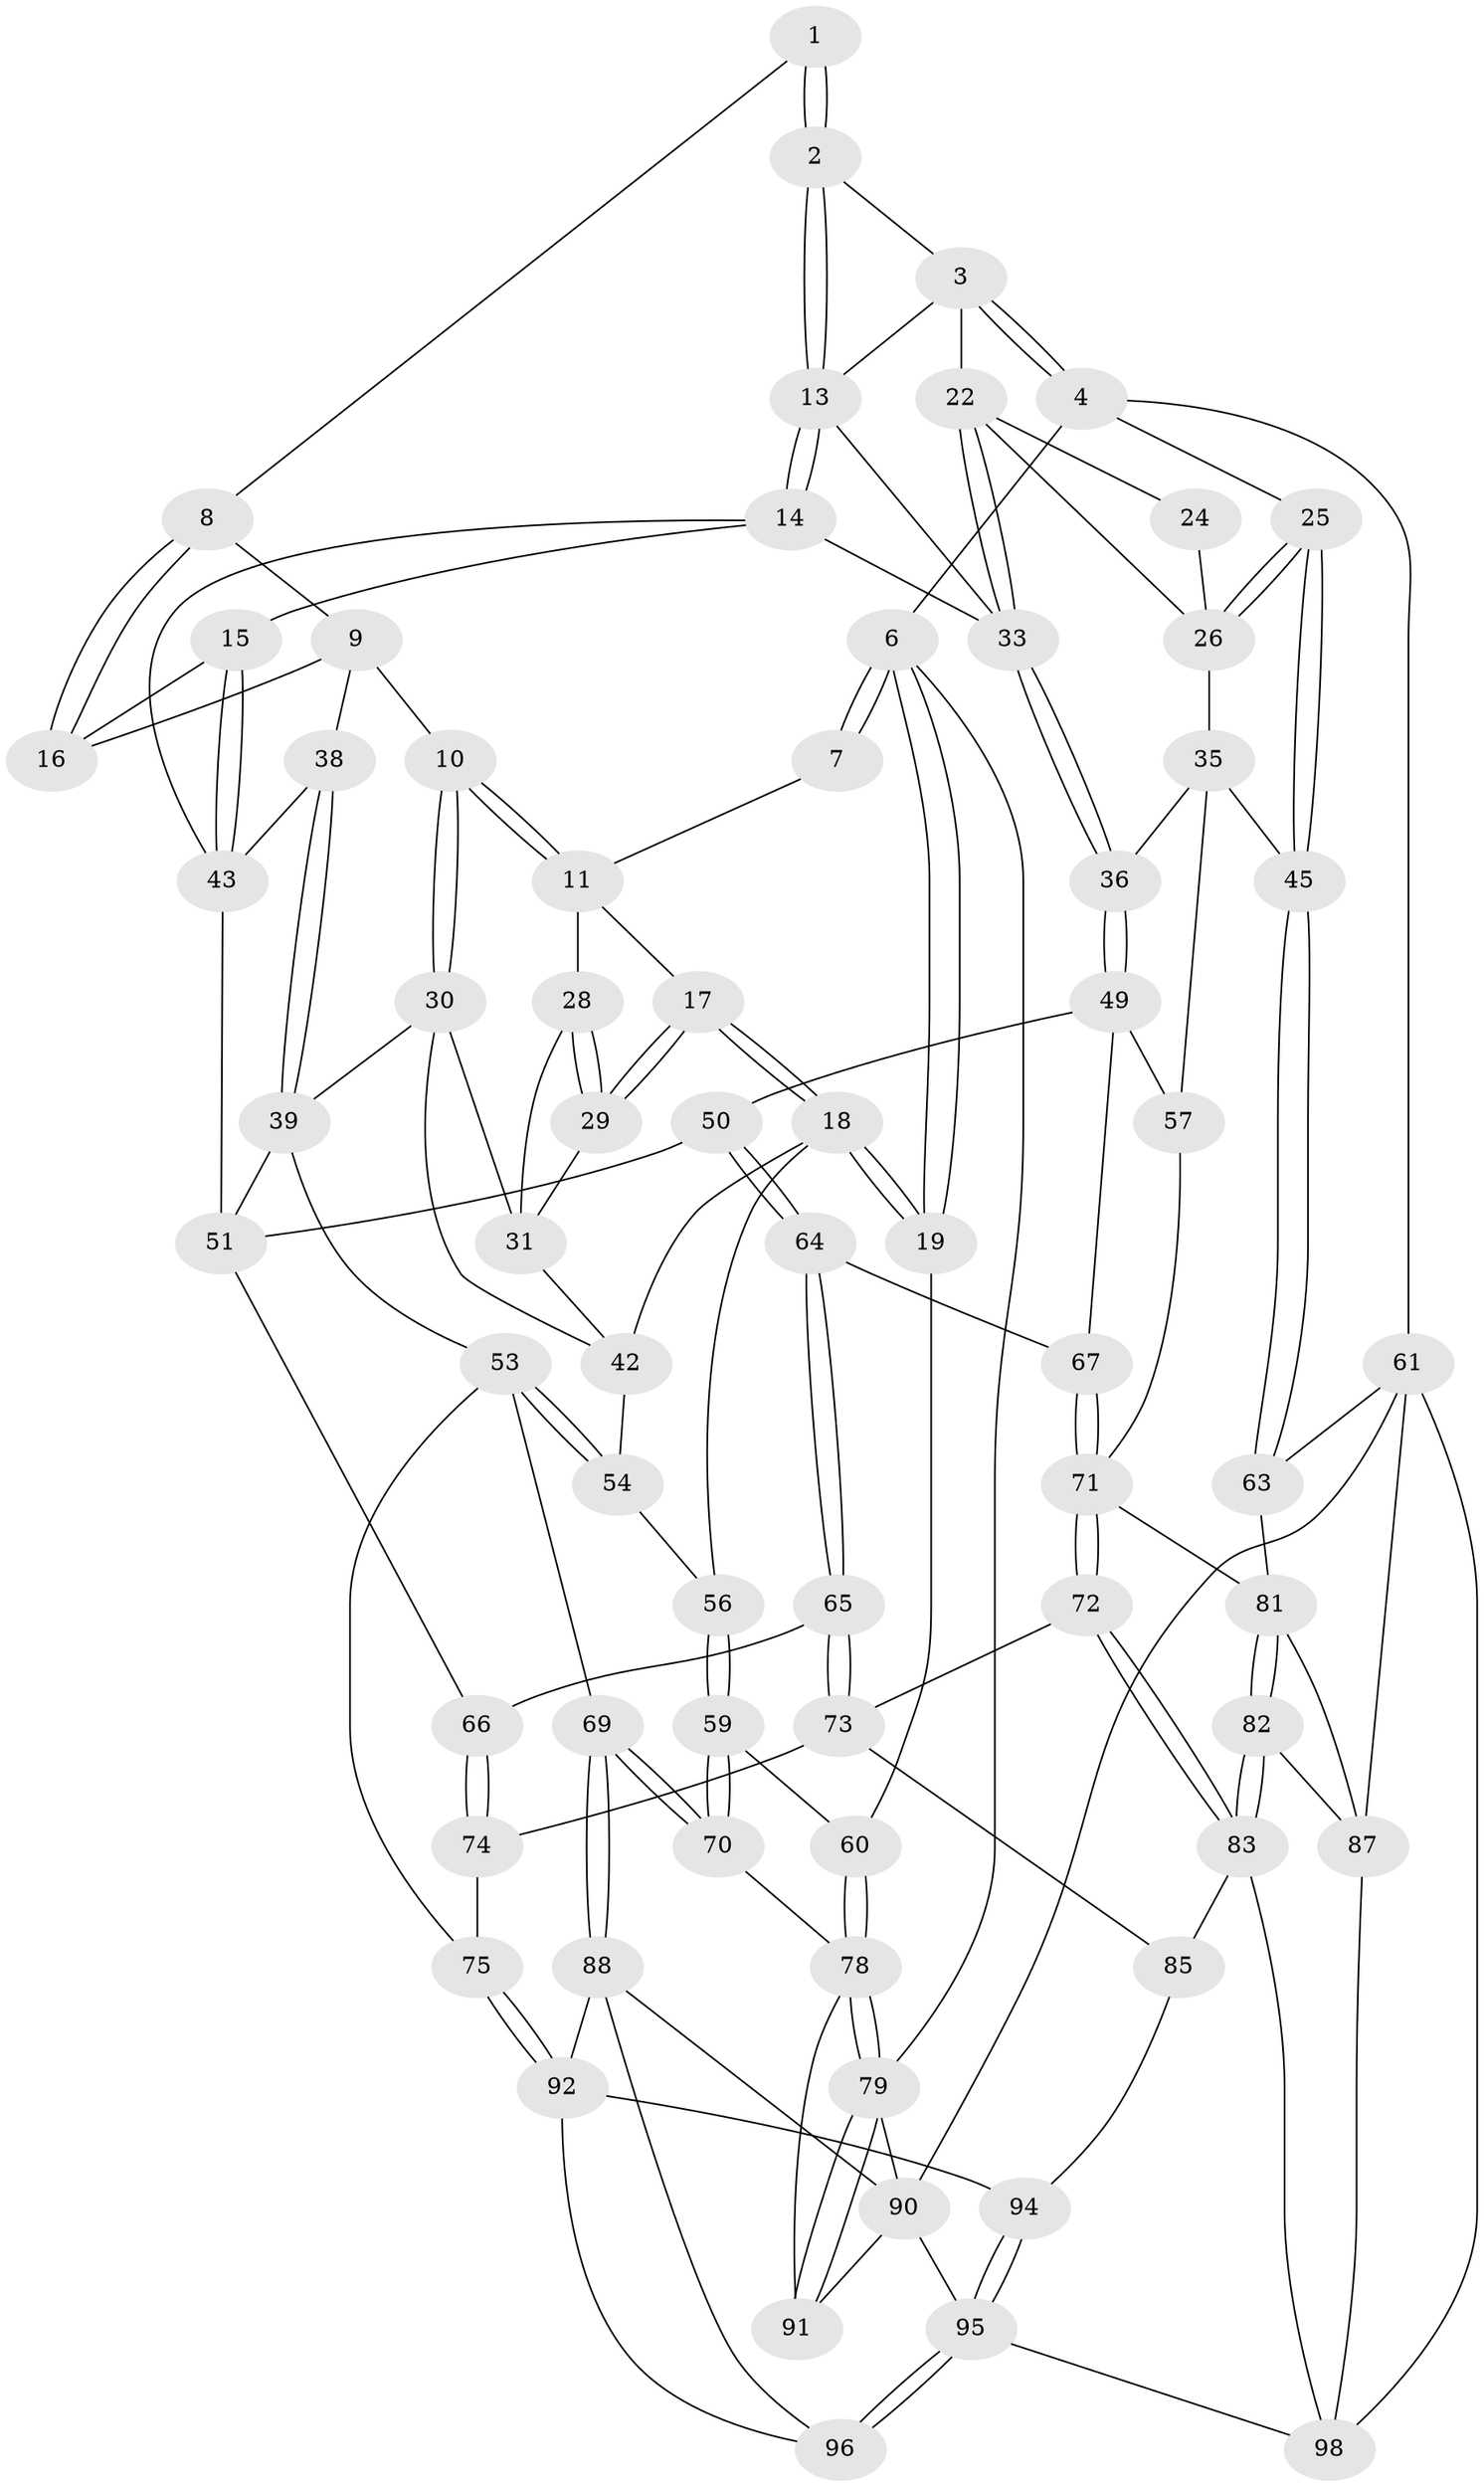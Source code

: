// Generated by graph-tools (version 1.1) at 2025/52/02/27/25 19:52:40]
// undirected, 70 vertices, 162 edges
graph export_dot {
graph [start="1"]
  node [color=gray90,style=filled];
  1 [pos="+0.39314474287264534+0"];
  2 [pos="+0.7101170593259128+0"];
  3 [pos="+0.8511628470531848+0",super="+20"];
  4 [pos="+1+0",super="+5"];
  6 [pos="+0+0"];
  7 [pos="+0.0658153592464387+0"];
  8 [pos="+0.3931375500951414+0"];
  9 [pos="+0.3364057422808866+0.08645460186150689",super="+37"];
  10 [pos="+0.31661681524731156+0.10421741950727242"];
  11 [pos="+0.1544287916226691+0.06146620391596824",super="+12"];
  13 [pos="+0.6696046120019739+0.07786202570317086",super="+21"];
  14 [pos="+0.5730915302018873+0.15290947858488196",super="+41"];
  15 [pos="+0.5447519497196015+0.16224024399032572"];
  16 [pos="+0.5265149321893816+0.1601010435396453"];
  17 [pos="+0.004524349709407276+0.23957843198348408"];
  18 [pos="+0+0.26459495423731105",super="+48"];
  19 [pos="+0+0.307901417348407"];
  22 [pos="+0.8271847180874737+0.12779365483598346",super="+23"];
  24 [pos="+0.9026444699114192+0.04034963916154504"];
  25 [pos="+1+0"];
  26 [pos="+0.9176136271846147+0.2045825334157879",super="+27"];
  28 [pos="+0.1492527919157904+0.09213152461580729"];
  29 [pos="+0.07702801307533833+0.20429581308343642"];
  30 [pos="+0.3015967362503941+0.13523186575733775",super="+40"];
  31 [pos="+0.20068877604036994+0.13830157403621954",super="+32"];
  33 [pos="+0.7604468146000858+0.24294515236593953",super="+34"];
  35 [pos="+0.9123551700270326+0.21538094327860396",super="+46"];
  36 [pos="+0.8291419655902196+0.29418252958134533"];
  38 [pos="+0.4326619636616989+0.2464712948354415"];
  39 [pos="+0.36847597936673077+0.32272318748952766",super="+52"];
  42 [pos="+0.26182623152046003+0.2526316358657333",super="+47"];
  43 [pos="+0.5779696213590105+0.32401038279106137",super="+44"];
  45 [pos="+1+0.5291680331126772"];
  49 [pos="+0.8374350244770866+0.40842979893589093",super="+58"];
  50 [pos="+0.802051164762904+0.4250691580860104"];
  51 [pos="+0.6001374030532564+0.3993780665038507",super="+55"];
  53 [pos="+0.37649792031351426+0.4989645930600928",super="+68"];
  54 [pos="+0.25283205999096836+0.4829239210558466"];
  56 [pos="+0.17838067202233351+0.49260169899286654"];
  57 [pos="+1+0.5307810444100358"];
  59 [pos="+0.09568316616471104+0.5366705825421341"];
  60 [pos="+0+0.4637391614459645"];
  61 [pos="+1+1",super="+62"];
  63 [pos="+1+0.6733660400832356"];
  64 [pos="+0.7431017934425546+0.5652381746528194"];
  65 [pos="+0.6967912019057511+0.6160196135768123"];
  66 [pos="+0.6716721044647468+0.6119761301367161"];
  67 [pos="+0.825486085429758+0.586573296999488"];
  69 [pos="+0.18935786389650225+0.7446661685019804"];
  70 [pos="+0.14176872351193293+0.7228234971823692"];
  71 [pos="+0.8375798458093221+0.6835706116817013",super="+76"];
  72 [pos="+0.7791297063180165+0.695397542216095"];
  73 [pos="+0.7508532973895666+0.6912589260960388",super="+77"];
  74 [pos="+0.523019573588275+0.6915323853569023"];
  75 [pos="+0.43348266084455234+0.6797342996399675"];
  78 [pos="+0+0.6153816076741422",super="+80"];
  79 [pos="+0+0.8811290794220445"];
  81 [pos="+0.9001519407535609+0.7616628158900004",super="+86"];
  82 [pos="+0.8612315871353243+0.8609877108708829"];
  83 [pos="+0.853746946885084+0.8650209586318558",super="+84"];
  85 [pos="+0.679632345269011+0.9185837732918598"];
  87 [pos="+0.9305739779673167+0.8663240513006826",super="+97"];
  88 [pos="+0.19250075013884624+0.7654902030168427",super="+89"];
  90 [pos="+0.14653328865000648+0.9534764161248496",super="+100"];
  91 [pos="+0+0.8495149000338561"];
  92 [pos="+0.43038744817128627+0.7240053090643479",super="+93"];
  94 [pos="+0.5105466360047524+0.8383498784378666"];
  95 [pos="+0.45531041189148935+1",super="+99"];
  96 [pos="+0.3824912048756633+0.9360997903095463"];
  98 [pos="+0.7064920368219737+1",super="+101"];
  1 -- 2;
  1 -- 2;
  1 -- 8;
  2 -- 3;
  2 -- 13;
  2 -- 13;
  3 -- 4;
  3 -- 4;
  3 -- 13;
  3 -- 22;
  4 -- 25;
  4 -- 61;
  4 -- 6;
  6 -- 7;
  6 -- 7;
  6 -- 19;
  6 -- 19;
  6 -- 79;
  7 -- 11;
  8 -- 9;
  8 -- 16;
  8 -- 16;
  9 -- 10;
  9 -- 16;
  9 -- 38;
  10 -- 11;
  10 -- 11;
  10 -- 30;
  10 -- 30;
  11 -- 28;
  11 -- 17;
  13 -- 14;
  13 -- 14;
  13 -- 33;
  14 -- 15;
  14 -- 43;
  14 -- 33;
  15 -- 16;
  15 -- 43;
  15 -- 43;
  17 -- 18;
  17 -- 18;
  17 -- 29;
  17 -- 29;
  18 -- 19;
  18 -- 19;
  18 -- 56;
  18 -- 42;
  19 -- 60;
  22 -- 33;
  22 -- 33;
  22 -- 24;
  22 -- 26;
  24 -- 26;
  25 -- 26;
  25 -- 26;
  25 -- 45;
  25 -- 45;
  26 -- 35;
  28 -- 29;
  28 -- 29;
  28 -- 31;
  29 -- 31;
  30 -- 31;
  30 -- 42;
  30 -- 39;
  31 -- 42;
  33 -- 36;
  33 -- 36;
  35 -- 36;
  35 -- 57;
  35 -- 45;
  36 -- 49;
  36 -- 49;
  38 -- 39;
  38 -- 39;
  38 -- 43;
  39 -- 51;
  39 -- 53;
  42 -- 54;
  43 -- 51;
  45 -- 63;
  45 -- 63;
  49 -- 50;
  49 -- 67;
  49 -- 57;
  50 -- 51;
  50 -- 64;
  50 -- 64;
  51 -- 66;
  53 -- 54;
  53 -- 54;
  53 -- 75;
  53 -- 69;
  54 -- 56;
  56 -- 59;
  56 -- 59;
  57 -- 71;
  59 -- 60;
  59 -- 70;
  59 -- 70;
  60 -- 78;
  60 -- 78;
  61 -- 63;
  61 -- 90;
  61 -- 98;
  61 -- 87;
  63 -- 81;
  64 -- 65;
  64 -- 65;
  64 -- 67;
  65 -- 66;
  65 -- 73;
  65 -- 73;
  66 -- 74;
  66 -- 74;
  67 -- 71;
  67 -- 71;
  69 -- 70;
  69 -- 70;
  69 -- 88;
  69 -- 88;
  70 -- 78;
  71 -- 72;
  71 -- 72;
  71 -- 81;
  72 -- 73;
  72 -- 83;
  72 -- 83;
  73 -- 74;
  73 -- 85;
  74 -- 75;
  75 -- 92;
  75 -- 92;
  78 -- 79;
  78 -- 79;
  78 -- 91;
  79 -- 91;
  79 -- 91;
  79 -- 90;
  81 -- 82;
  81 -- 82;
  81 -- 87;
  82 -- 83;
  82 -- 83;
  82 -- 87;
  83 -- 98;
  83 -- 85;
  85 -- 94;
  87 -- 98;
  88 -- 90;
  88 -- 96;
  88 -- 92;
  90 -- 91;
  90 -- 95;
  92 -- 94;
  92 -- 96;
  94 -- 95;
  94 -- 95;
  95 -- 96;
  95 -- 96;
  95 -- 98;
}
